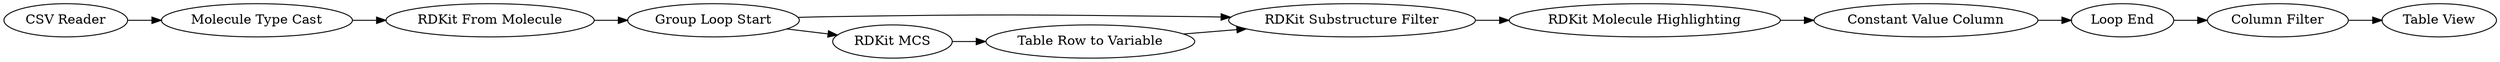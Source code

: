 digraph {
	"-7701179940507224912_49" [label="RDKit Molecule Highlighting"]
	"-7701179940507224912_51" [label="RDKit Substructure Filter"]
	"-7701179940507224912_260" [label="Column Filter"]
	"-7701179940507224912_259" [label="Table View"]
	"-7701179940507224912_273" [label="CSV Reader"]
	"-7701179940507224912_271" [label="Molecule Type Cast"]
	"-7701179940507224912_272" [label="RDKit From Molecule"]
	"-7701179940507224912_100" [label="Constant Value Column"]
	"-7701179940507224912_57" [label="Loop End"]
	"-7701179940507224912_261" [label="Table Row to Variable"]
	"-7701179940507224912_54" [label="Group Loop Start"]
	"-7701179940507224912_52" [label="RDKit MCS"]
	"-7701179940507224912_51" -> "-7701179940507224912_49"
	"-7701179940507224912_54" -> "-7701179940507224912_51"
	"-7701179940507224912_273" -> "-7701179940507224912_271"
	"-7701179940507224912_271" -> "-7701179940507224912_272"
	"-7701179940507224912_49" -> "-7701179940507224912_100"
	"-7701179940507224912_100" -> "-7701179940507224912_57"
	"-7701179940507224912_261" -> "-7701179940507224912_51"
	"-7701179940507224912_52" -> "-7701179940507224912_261"
	"-7701179940507224912_54" -> "-7701179940507224912_52"
	"-7701179940507224912_57" -> "-7701179940507224912_260"
	"-7701179940507224912_260" -> "-7701179940507224912_259"
	"-7701179940507224912_272" -> "-7701179940507224912_54"
	rankdir=LR
}
